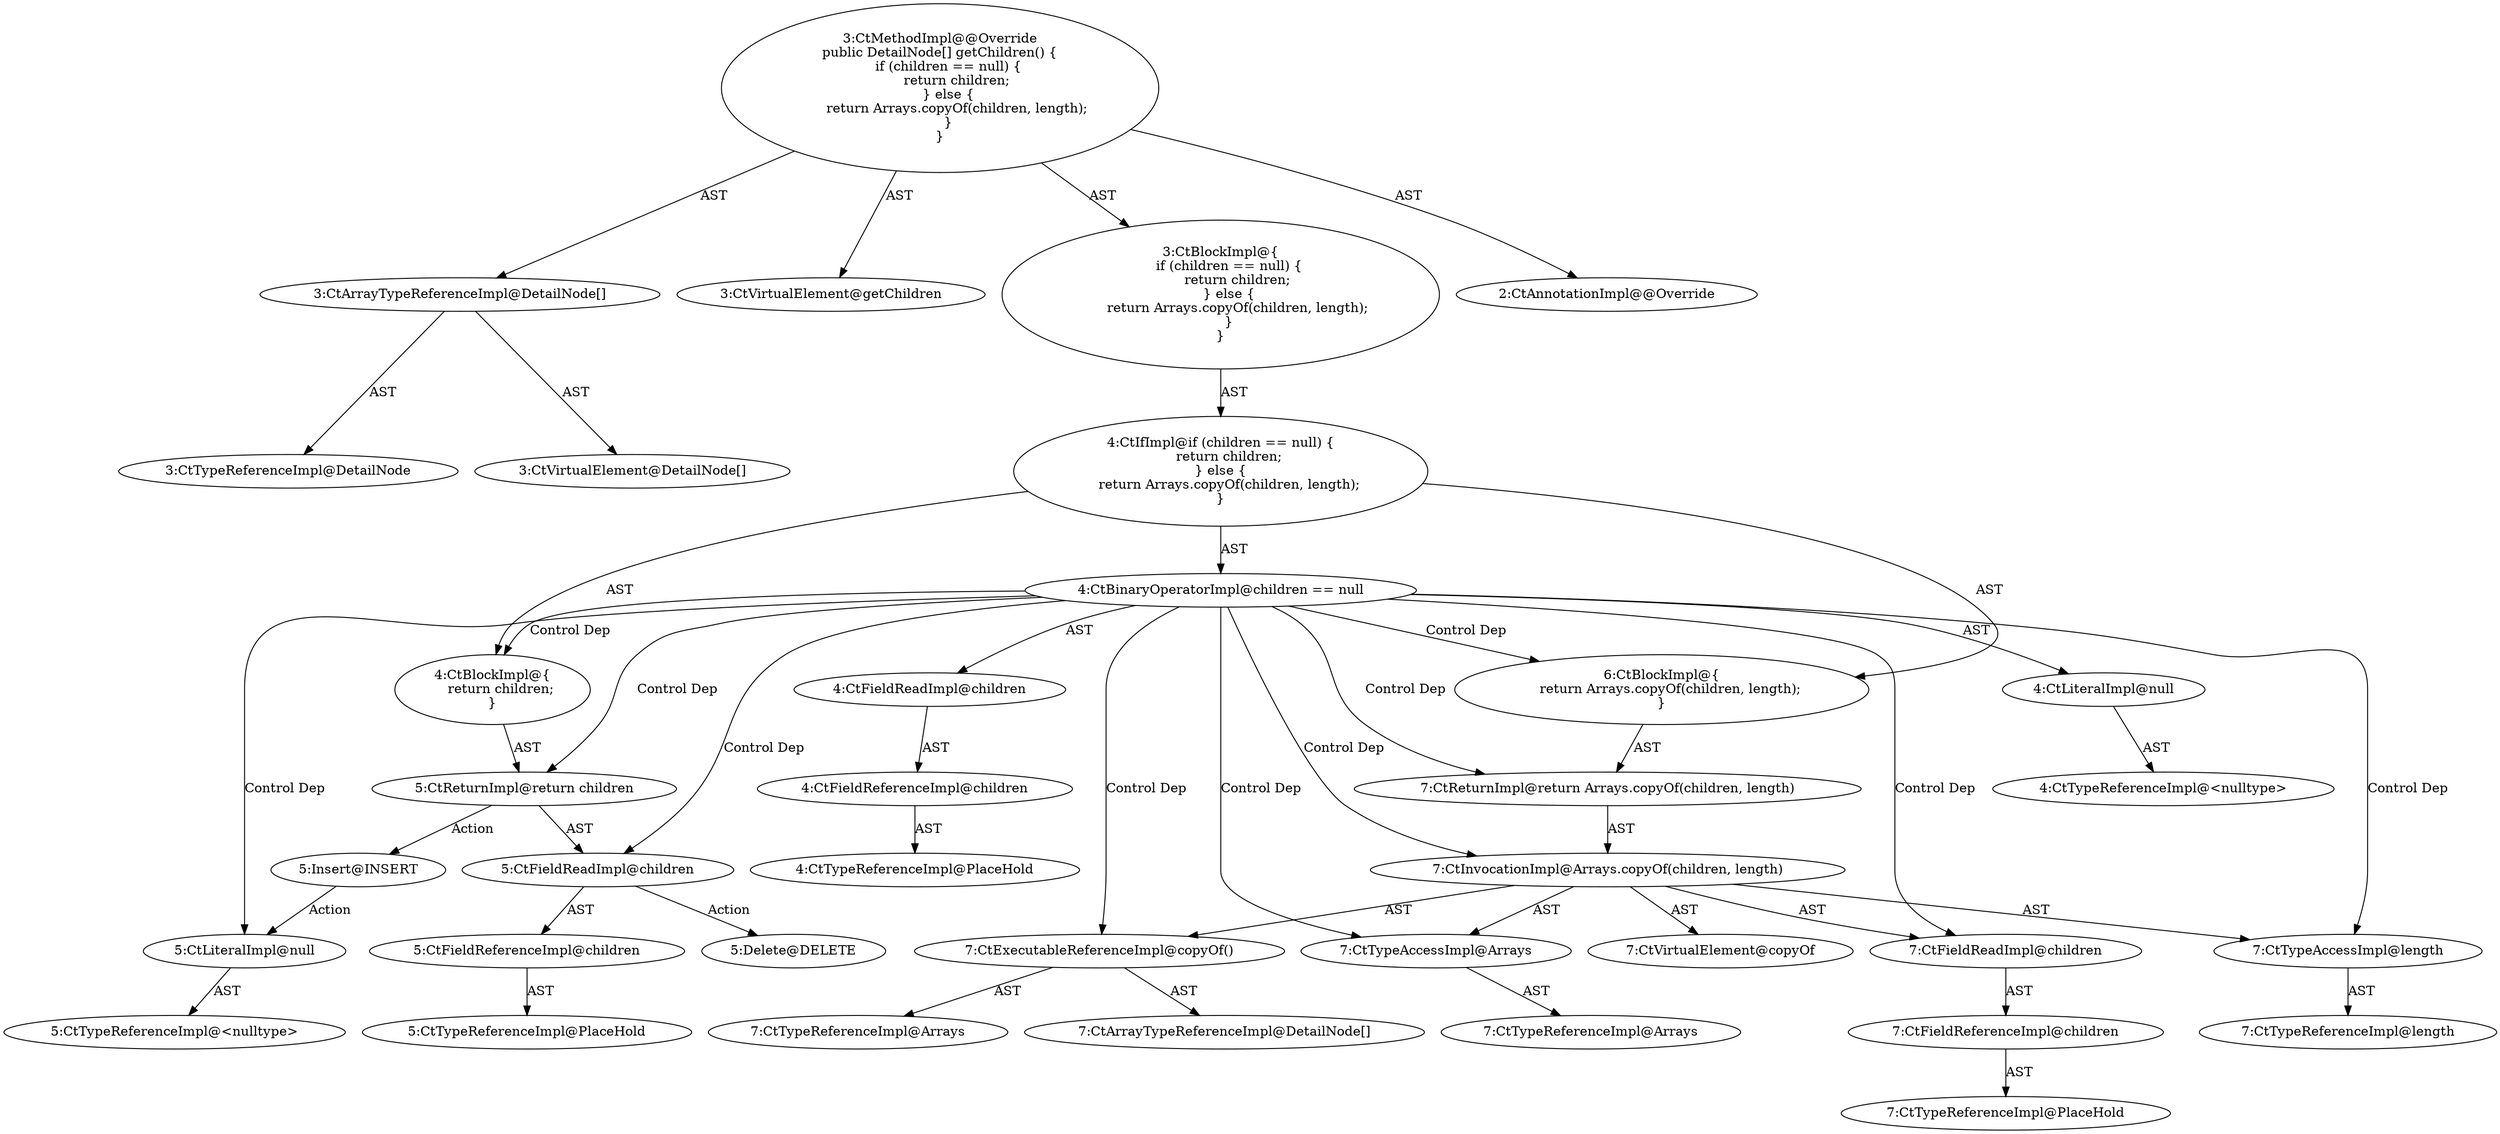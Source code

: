 digraph "getChildren#?" {
0 [label="3:CtVirtualElement@DetailNode[]" shape=ellipse]
1 [label="3:CtArrayTypeReferenceImpl@DetailNode[]" shape=ellipse]
2 [label="3:CtTypeReferenceImpl@DetailNode" shape=ellipse]
3 [label="3:CtVirtualElement@getChildren" shape=ellipse]
4 [label="4:CtFieldReferenceImpl@children" shape=ellipse]
5 [label="4:CtTypeReferenceImpl@PlaceHold" shape=ellipse]
6 [label="4:CtFieldReadImpl@children" shape=ellipse]
7 [label="4:CtLiteralImpl@null" shape=ellipse]
8 [label="4:CtTypeReferenceImpl@<nulltype>" shape=ellipse]
9 [label="4:CtBinaryOperatorImpl@children == null" shape=ellipse]
10 [label="5:CtFieldReferenceImpl@children" shape=ellipse]
11 [label="5:CtTypeReferenceImpl@PlaceHold" shape=ellipse]
12 [label="5:CtFieldReadImpl@children" shape=ellipse]
13 [label="5:CtReturnImpl@return children" shape=ellipse]
14 [label="4:CtBlockImpl@\{
    return children;
\}" shape=ellipse]
15 [label="7:CtExecutableReferenceImpl@copyOf()" shape=ellipse]
16 [label="7:CtTypeReferenceImpl@Arrays" shape=ellipse]
17 [label="7:CtArrayTypeReferenceImpl@DetailNode[]" shape=ellipse]
18 [label="7:CtVirtualElement@copyOf" shape=ellipse]
19 [label="7:CtTypeAccessImpl@Arrays" shape=ellipse]
20 [label="7:CtTypeReferenceImpl@Arrays" shape=ellipse]
21 [label="7:CtFieldReferenceImpl@children" shape=ellipse]
22 [label="7:CtTypeReferenceImpl@PlaceHold" shape=ellipse]
23 [label="7:CtFieldReadImpl@children" shape=ellipse]
24 [label="7:CtTypeAccessImpl@length" shape=ellipse]
25 [label="7:CtTypeReferenceImpl@length" shape=ellipse]
26 [label="7:CtInvocationImpl@Arrays.copyOf(children, length)" shape=ellipse]
27 [label="7:CtReturnImpl@return Arrays.copyOf(children, length)" shape=ellipse]
28 [label="6:CtBlockImpl@\{
    return Arrays.copyOf(children, length);
\}" shape=ellipse]
29 [label="4:CtIfImpl@if (children == null) \{
    return children;
\} else \{
    return Arrays.copyOf(children, length);
\}" shape=ellipse]
30 [label="3:CtBlockImpl@\{
    if (children == null) \{
        return children;
    \} else \{
        return Arrays.copyOf(children, length);
    \}
\}" shape=ellipse]
31 [label="3:CtMethodImpl@@Override
public DetailNode[] getChildren() \{
    if (children == null) \{
        return children;
    \} else \{
        return Arrays.copyOf(children, length);
    \}
\}" shape=ellipse]
32 [label="2:CtAnnotationImpl@@Override" shape=ellipse]
33 [label="5:Delete@DELETE" shape=ellipse]
34 [label="5:Insert@INSERT" shape=ellipse]
35 [label="5:CtTypeReferenceImpl@<nulltype>" shape=ellipse]
36 [label="5:CtLiteralImpl@null" shape=ellipse]
1 -> 0 [label="AST"];
1 -> 2 [label="AST"];
4 -> 5 [label="AST"];
6 -> 4 [label="AST"];
7 -> 8 [label="AST"];
9 -> 6 [label="AST"];
9 -> 7 [label="AST"];
9 -> 14 [label="Control Dep"];
9 -> 13 [label="Control Dep"];
9 -> 12 [label="Control Dep"];
9 -> 28 [label="Control Dep"];
9 -> 27 [label="Control Dep"];
9 -> 26 [label="Control Dep"];
9 -> 15 [label="Control Dep"];
9 -> 19 [label="Control Dep"];
9 -> 23 [label="Control Dep"];
9 -> 24 [label="Control Dep"];
9 -> 36 [label="Control Dep"];
10 -> 11 [label="AST"];
12 -> 10 [label="AST"];
12 -> 33 [label="Action"];
13 -> 12 [label="AST"];
13 -> 34 [label="Action"];
14 -> 13 [label="AST"];
15 -> 16 [label="AST"];
15 -> 17 [label="AST"];
19 -> 20 [label="AST"];
21 -> 22 [label="AST"];
23 -> 21 [label="AST"];
24 -> 25 [label="AST"];
26 -> 18 [label="AST"];
26 -> 19 [label="AST"];
26 -> 15 [label="AST"];
26 -> 23 [label="AST"];
26 -> 24 [label="AST"];
27 -> 26 [label="AST"];
28 -> 27 [label="AST"];
29 -> 9 [label="AST"];
29 -> 14 [label="AST"];
29 -> 28 [label="AST"];
30 -> 29 [label="AST"];
31 -> 3 [label="AST"];
31 -> 32 [label="AST"];
31 -> 1 [label="AST"];
31 -> 30 [label="AST"];
34 -> 36 [label="Action"];
36 -> 35 [label="AST"];
}